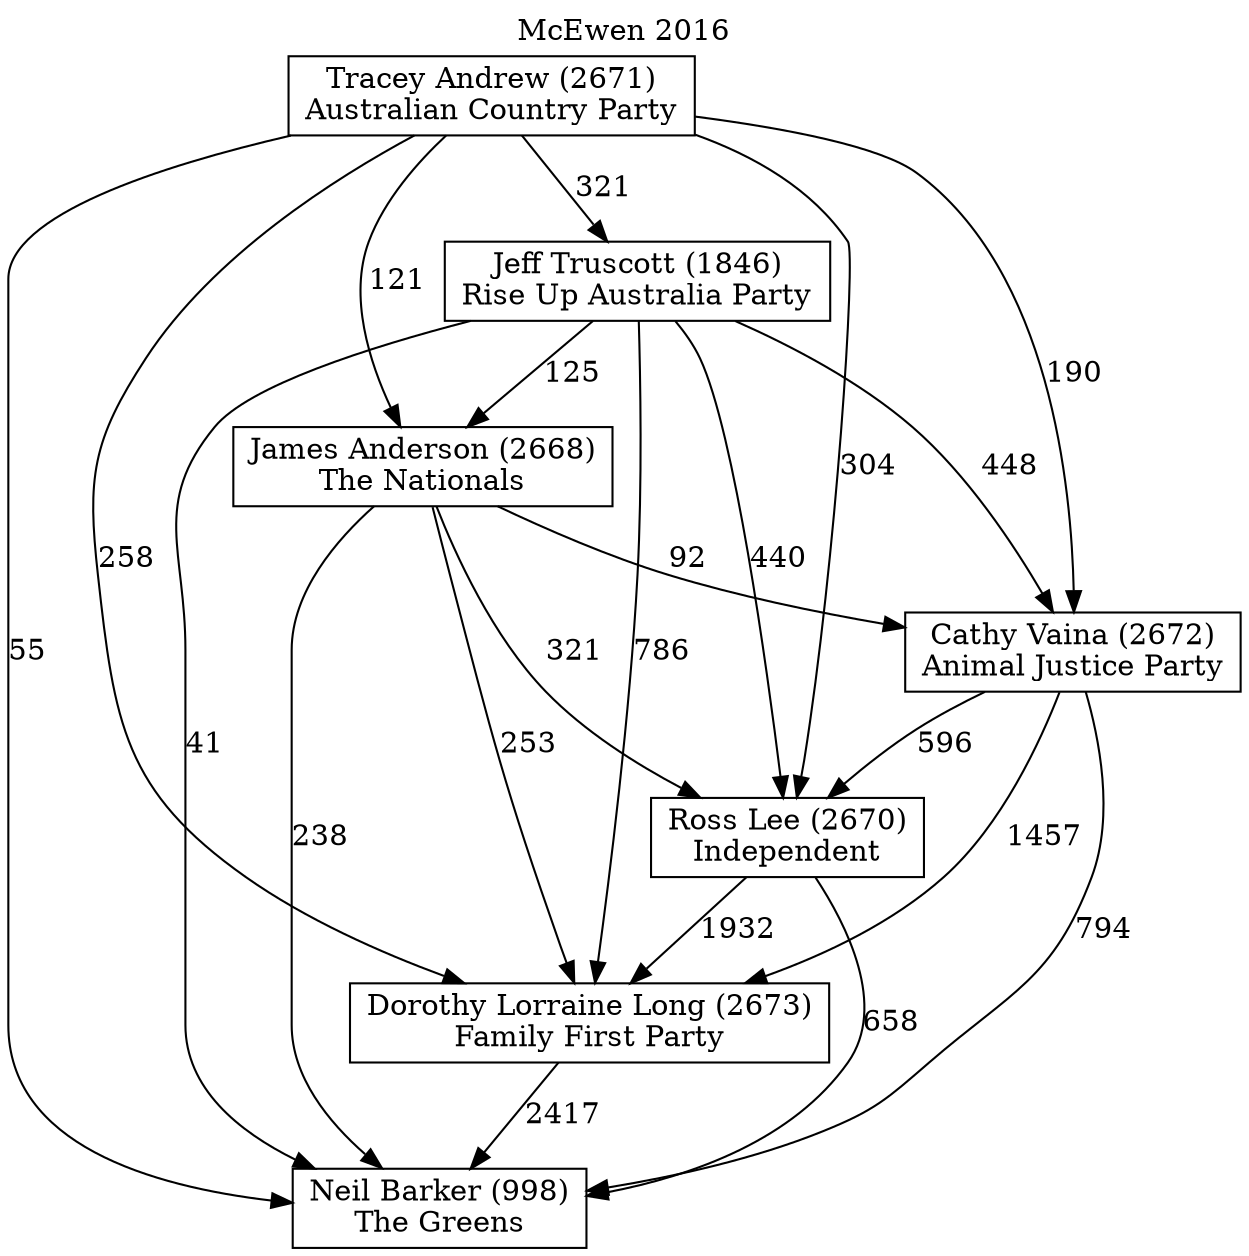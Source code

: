 // House preference flow
digraph "Neil Barker (998)_McEwen_2016" {
	graph [label="McEwen 2016" labelloc=t mclimit=10]
	node [shape=box]
	"Tracey Andrew (2671)" [label="Tracey Andrew (2671)
Australian Country Party"]
	"Neil Barker (998)" [label="Neil Barker (998)
The Greens"]
	"Dorothy Lorraine Long (2673)" [label="Dorothy Lorraine Long (2673)
Family First Party"]
	"Ross Lee (2670)" [label="Ross Lee (2670)
Independent"]
	"Jeff Truscott (1846)" [label="Jeff Truscott (1846)
Rise Up Australia Party"]
	"Cathy Vaina (2672)" [label="Cathy Vaina (2672)
Animal Justice Party"]
	"James Anderson (2668)" [label="James Anderson (2668)
The Nationals"]
	"Cathy Vaina (2672)" -> "Ross Lee (2670)" [label=596]
	"Tracey Andrew (2671)" -> "James Anderson (2668)" [label=121]
	"Tracey Andrew (2671)" -> "Jeff Truscott (1846)" [label=321]
	"Cathy Vaina (2672)" -> "Dorothy Lorraine Long (2673)" [label=1457]
	"Tracey Andrew (2671)" -> "Dorothy Lorraine Long (2673)" [label=258]
	"Jeff Truscott (1846)" -> "James Anderson (2668)" [label=125]
	"Tracey Andrew (2671)" -> "Ross Lee (2670)" [label=304]
	"Jeff Truscott (1846)" -> "Ross Lee (2670)" [label=440]
	"Dorothy Lorraine Long (2673)" -> "Neil Barker (998)" [label=2417]
	"Ross Lee (2670)" -> "Neil Barker (998)" [label=658]
	"Jeff Truscott (1846)" -> "Dorothy Lorraine Long (2673)" [label=786]
	"Ross Lee (2670)" -> "Dorothy Lorraine Long (2673)" [label=1932]
	"James Anderson (2668)" -> "Neil Barker (998)" [label=238]
	"Jeff Truscott (1846)" -> "Neil Barker (998)" [label=41]
	"James Anderson (2668)" -> "Ross Lee (2670)" [label=321]
	"Jeff Truscott (1846)" -> "Cathy Vaina (2672)" [label=448]
	"Tracey Andrew (2671)" -> "Cathy Vaina (2672)" [label=190]
	"Tracey Andrew (2671)" -> "Neil Barker (998)" [label=55]
	"James Anderson (2668)" -> "Cathy Vaina (2672)" [label=92]
	"James Anderson (2668)" -> "Dorothy Lorraine Long (2673)" [label=253]
	"Cathy Vaina (2672)" -> "Neil Barker (998)" [label=794]
}
